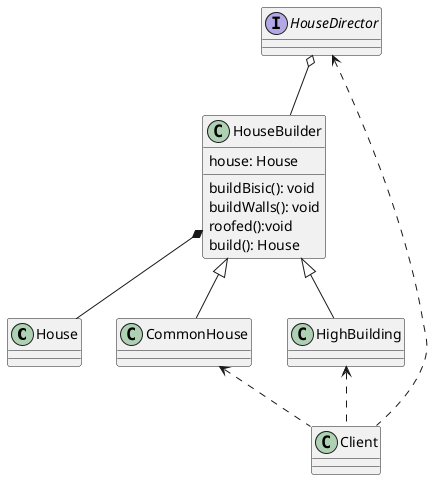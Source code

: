 @startuml
class House{
}
class HouseBuilder{
house: House
buildBisic(): void
buildWalls(): void
roofed():void
build(): House
}
class CommonHouse
class HighBuilding
interface HouseDirector
class Client

HouseBuilder *-- House
HouseBuilder <|-- CommonHouse
HouseBuilder <|-- HighBuilding
HouseDirector o-- HouseBuilder
HouseDirector <.. Client
CommonHouse <.. Client
HighBuilding <.. Client


@enduml